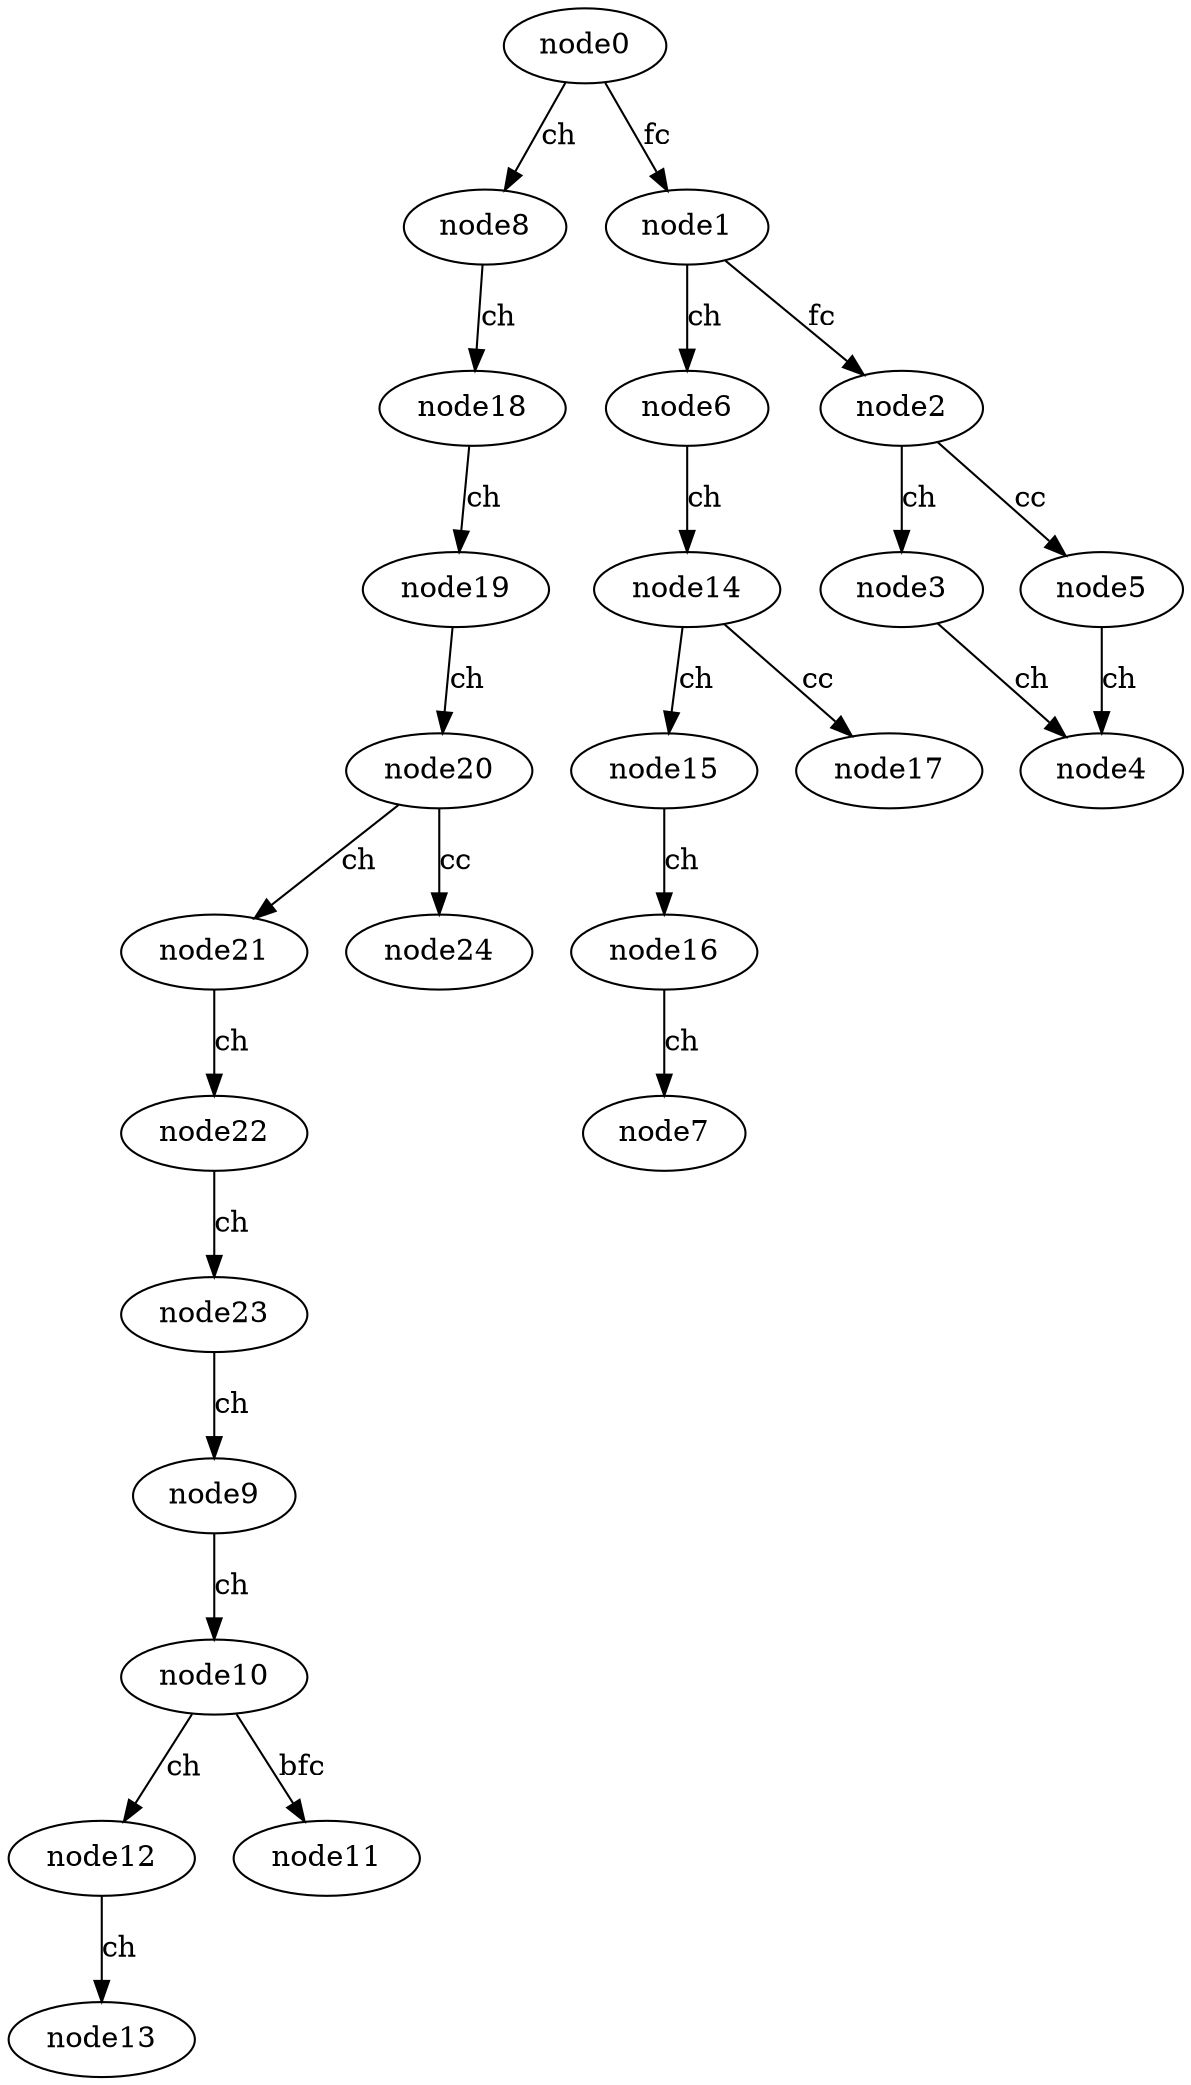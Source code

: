 digraph G {
node0 -> node8[label=ch]
node8 -> node18[label=ch]
node18 -> node19[label=ch]
node19 -> node20[label=ch]
node20 -> node21[label=ch]
node21 -> node22[label=ch]
node22 -> node23[label=ch]
node23 -> node9[label=ch]
node9 -> node10[label=ch]
node10 -> node12[label=ch]
node12 -> node13[label=ch]
node10 -> node11[label=bfc]
node20 -> node24[label=cc]
node0 -> node1[label=fc]
node1 -> node6[label=ch]
node6 -> node14[label=ch]
node14 -> node15[label=ch]
node15 -> node16[label=ch]
node16 -> node7[label=ch]
node14 -> node17[label=cc]
node1 -> node2[label=fc]
node2 -> node3[label=ch]
node3 -> node4[label=ch]
node2 -> node5[label=cc]
node5 -> node4[label=ch]
}

